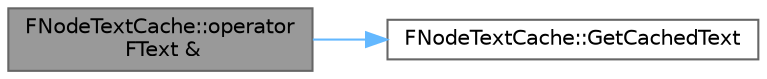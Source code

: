 digraph "FNodeTextCache::operator FText &amp;"
{
 // INTERACTIVE_SVG=YES
 // LATEX_PDF_SIZE
  bgcolor="transparent";
  edge [fontname=Helvetica,fontsize=10,labelfontname=Helvetica,labelfontsize=10];
  node [fontname=Helvetica,fontsize=10,shape=box,height=0.2,width=0.4];
  rankdir="LR";
  Node1 [id="Node000001",label="FNodeTextCache::operator\l FText &",height=0.2,width=0.4,color="gray40", fillcolor="grey60", style="filled", fontcolor="black",tooltip=" "];
  Node1 -> Node2 [id="edge1_Node000001_Node000002",color="steelblue1",style="solid",tooltip=" "];
  Node2 [id="Node000002",label="FNodeTextCache::GetCachedText",height=0.2,width=0.4,color="grey40", fillcolor="white", style="filled",URL="$d2/d69/structFNodeTextCache.html#ab2d24b0952c522a087e742cdefdbd4a1",tooltip=" "];
}
